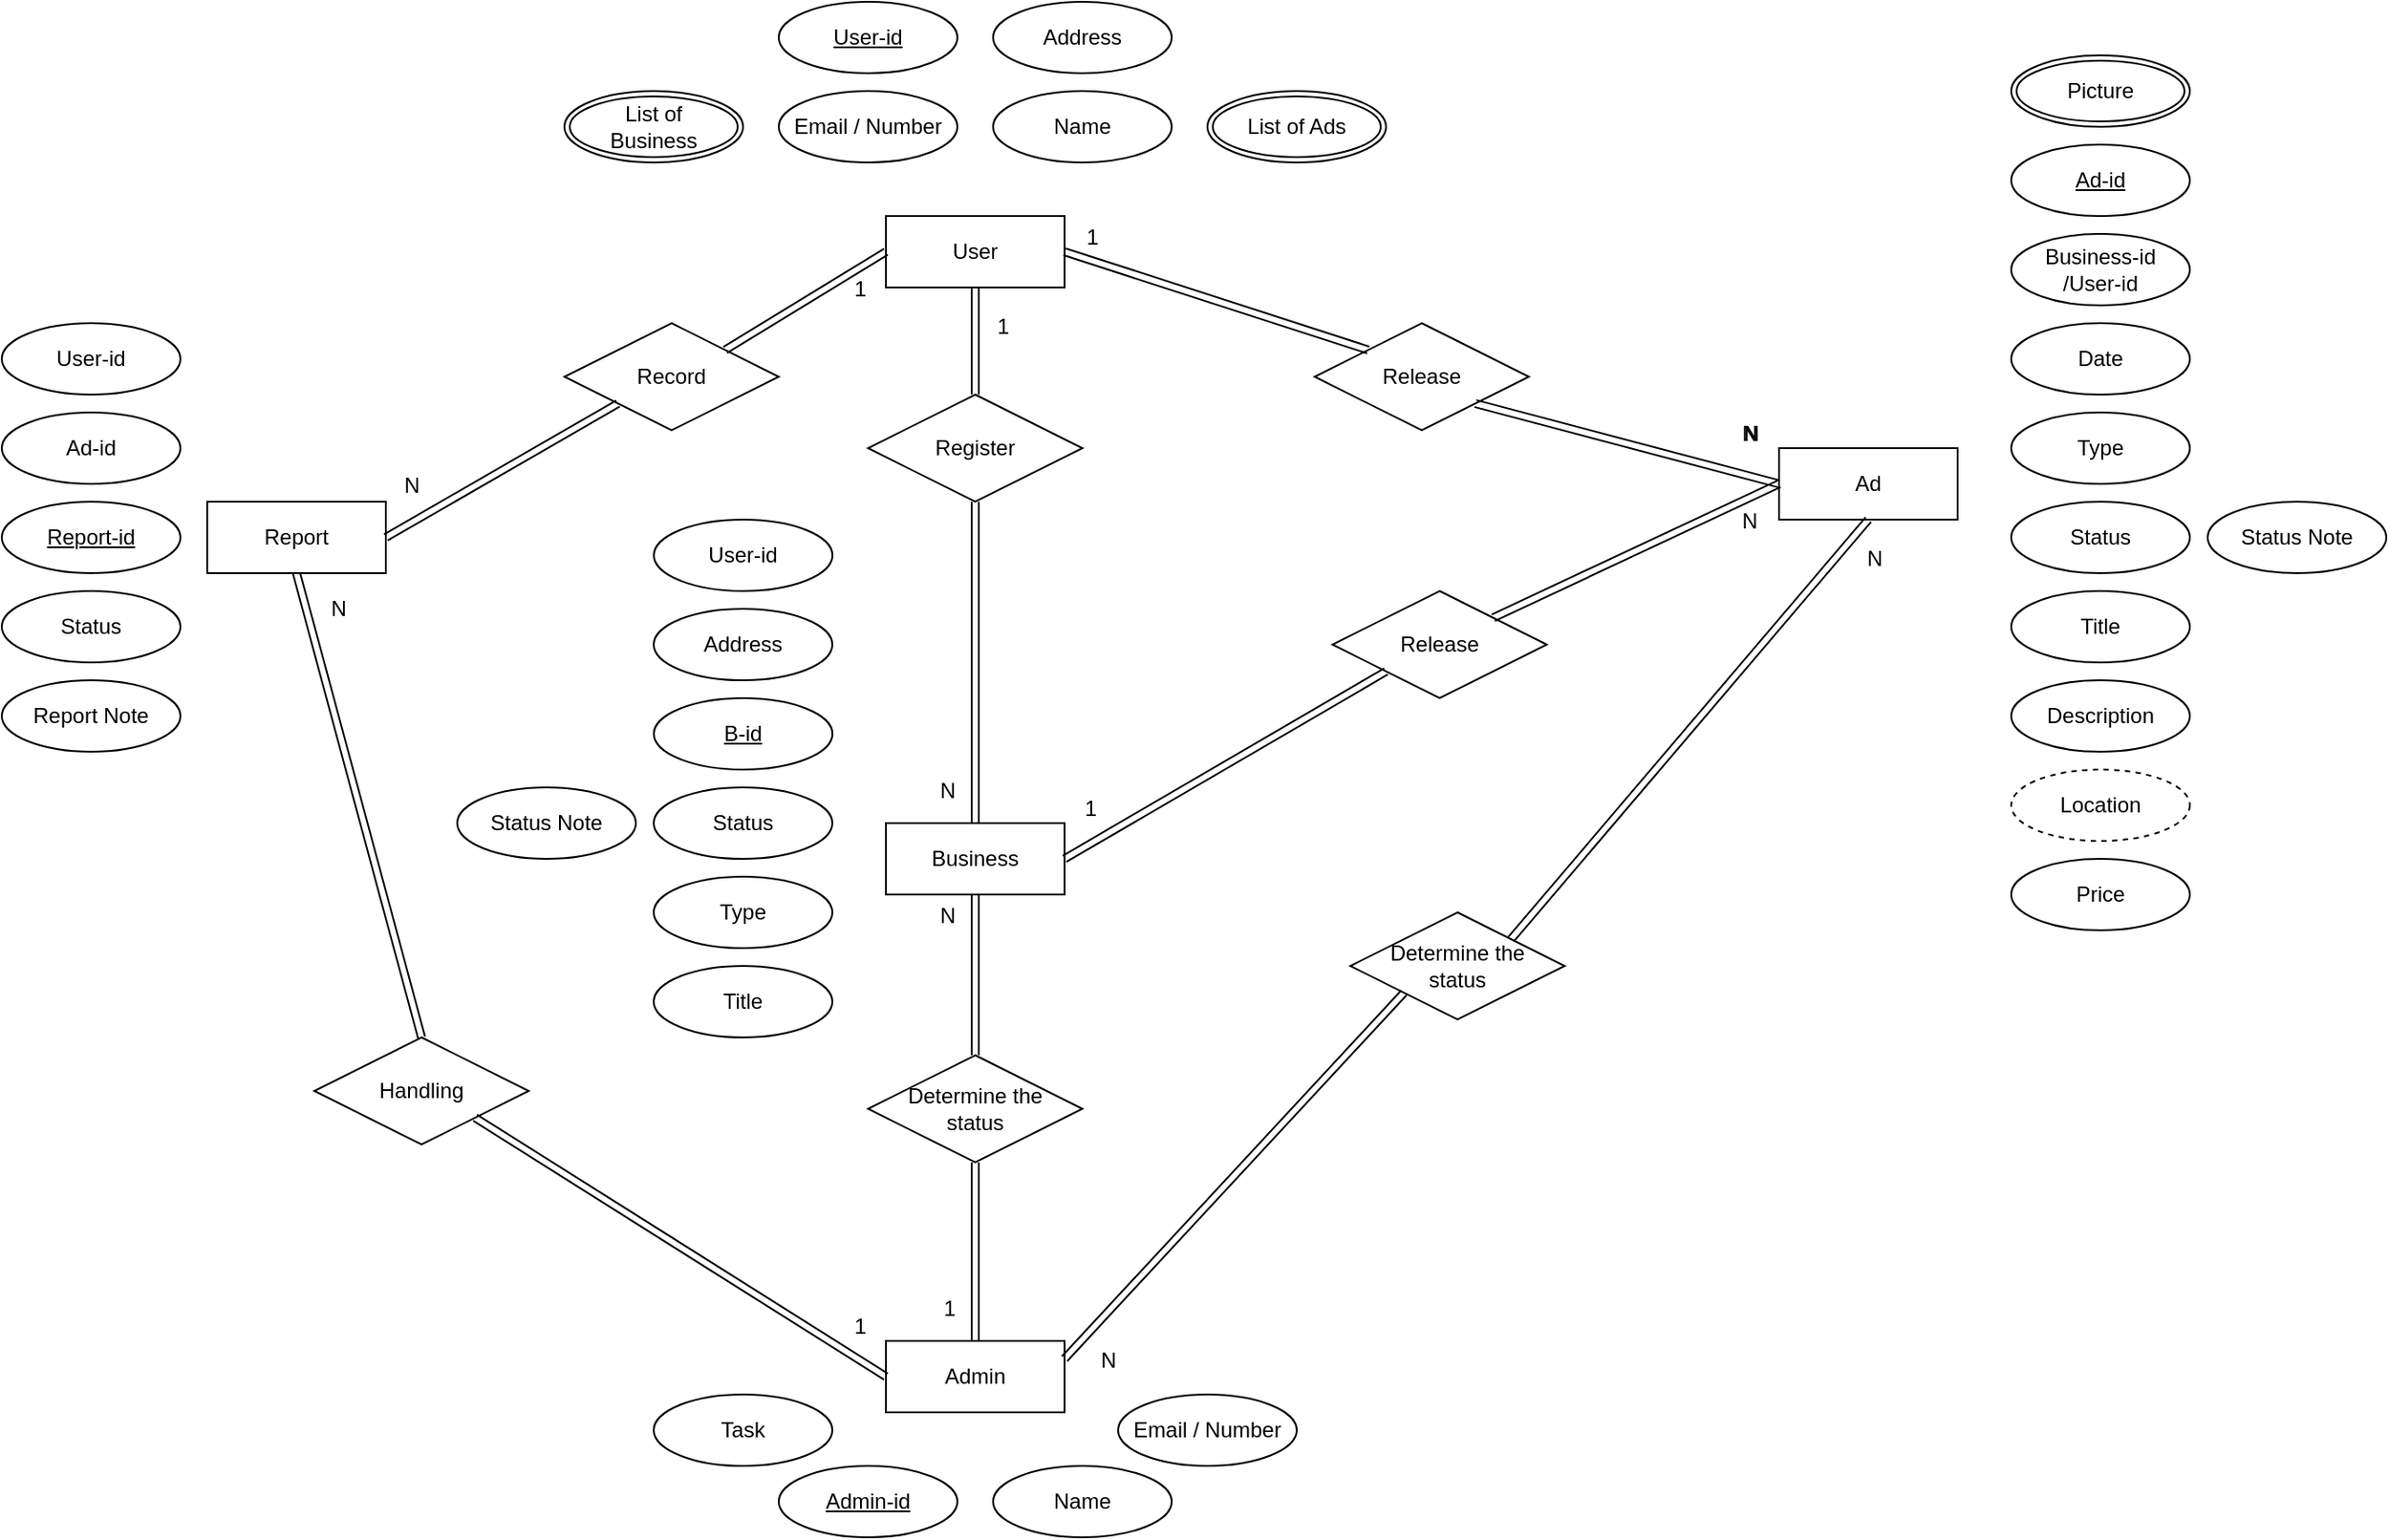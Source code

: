 <mxfile version="24.3.1" type="device">
  <diagram name="Page-1" id="U-ynId0NLzXUT7P6WxYB">
    <mxGraphModel dx="2759" dy="1027" grid="1" gridSize="10" guides="1" tooltips="1" connect="1" arrows="1" fold="1" page="1" pageScale="1" pageWidth="850" pageHeight="1100" math="0" shadow="0">
      <root>
        <mxCell id="0" />
        <mxCell id="1" parent="0" />
        <mxCell id="OLLfKfK8-iYXkt-Ylnlg-1" value="User" style="whiteSpace=wrap;html=1;align=center;" parent="1" vertex="1">
          <mxGeometry x="70" y="140" width="100" height="40" as="geometry" />
        </mxCell>
        <mxCell id="OLLfKfK8-iYXkt-Ylnlg-2" value="User-id" style="ellipse;whiteSpace=wrap;html=1;align=center;fontStyle=4;" parent="1" vertex="1">
          <mxGeometry x="10" y="20" width="100" height="40" as="geometry" />
        </mxCell>
        <mxCell id="OLLfKfK8-iYXkt-Ylnlg-3" value="Email / Nu&lt;span style=&quot;background-color: initial;&quot;&gt;mber&lt;/span&gt;" style="ellipse;whiteSpace=wrap;html=1;align=center;" parent="1" vertex="1">
          <mxGeometry x="10" y="70" width="100" height="40" as="geometry" />
        </mxCell>
        <mxCell id="OLLfKfK8-iYXkt-Ylnlg-5" value="Name" style="ellipse;whiteSpace=wrap;html=1;align=center;" parent="1" vertex="1">
          <mxGeometry x="130" y="70" width="100" height="40" as="geometry" />
        </mxCell>
        <mxCell id="OLLfKfK8-iYXkt-Ylnlg-7" value="Address" style="ellipse;whiteSpace=wrap;html=1;align=center;" parent="1" vertex="1">
          <mxGeometry x="130" y="20" width="100" height="40" as="geometry" />
        </mxCell>
        <mxCell id="OLLfKfK8-iYXkt-Ylnlg-10" value="Ad" style="whiteSpace=wrap;html=1;align=center;" parent="1" vertex="1">
          <mxGeometry x="570" y="270" width="100" height="40" as="geometry" />
        </mxCell>
        <mxCell id="OLLfKfK8-iYXkt-Ylnlg-11" value="Ad-id" style="ellipse;whiteSpace=wrap;html=1;align=center;fontStyle=4;" parent="1" vertex="1">
          <mxGeometry x="700" y="100" width="100" height="40" as="geometry" />
        </mxCell>
        <mxCell id="OLLfKfK8-iYXkt-Ylnlg-12" value="Business-id&lt;div&gt;/User-id&lt;/div&gt;" style="ellipse;whiteSpace=wrap;html=1;align=center;" parent="1" vertex="1">
          <mxGeometry x="700" y="150" width="100" height="40" as="geometry" />
        </mxCell>
        <mxCell id="OLLfKfK8-iYXkt-Ylnlg-13" value="Date" style="ellipse;whiteSpace=wrap;html=1;align=center;" parent="1" vertex="1">
          <mxGeometry x="700" y="200" width="100" height="40" as="geometry" />
        </mxCell>
        <mxCell id="OLLfKfK8-iYXkt-Ylnlg-14" value="Type" style="ellipse;whiteSpace=wrap;html=1;align=center;" parent="1" vertex="1">
          <mxGeometry x="700" y="250" width="100" height="40" as="geometry" />
        </mxCell>
        <mxCell id="OLLfKfK8-iYXkt-Ylnlg-16" value="Status" style="ellipse;whiteSpace=wrap;html=1;align=center;" parent="1" vertex="1">
          <mxGeometry x="700" y="300" width="100" height="40" as="geometry" />
        </mxCell>
        <mxCell id="OLLfKfK8-iYXkt-Ylnlg-17" value="Title" style="ellipse;whiteSpace=wrap;html=1;align=center;" parent="1" vertex="1">
          <mxGeometry x="700" y="350" width="100" height="40" as="geometry" />
        </mxCell>
        <mxCell id="OLLfKfK8-iYXkt-Ylnlg-18" value="Description" style="ellipse;whiteSpace=wrap;html=1;align=center;" parent="1" vertex="1">
          <mxGeometry x="700" y="400" width="100" height="40" as="geometry" />
        </mxCell>
        <mxCell id="OLLfKfK8-iYXkt-Ylnlg-19" value="Price" style="ellipse;whiteSpace=wrap;html=1;align=center;" parent="1" vertex="1">
          <mxGeometry x="700" y="500" width="100" height="40" as="geometry" />
        </mxCell>
        <mxCell id="OLLfKfK8-iYXkt-Ylnlg-21" value="Picture" style="ellipse;shape=doubleEllipse;margin=3;whiteSpace=wrap;html=1;align=center;" parent="1" vertex="1">
          <mxGeometry x="700" y="50" width="100" height="40" as="geometry" />
        </mxCell>
        <mxCell id="OLLfKfK8-iYXkt-Ylnlg-22" value="Location" style="ellipse;whiteSpace=wrap;html=1;align=center;dashed=1;" parent="1" vertex="1">
          <mxGeometry x="700" y="450" width="100" height="40" as="geometry" />
        </mxCell>
        <mxCell id="OLLfKfK8-iYXkt-Ylnlg-24" value="Admin-id" style="ellipse;whiteSpace=wrap;html=1;align=center;fontStyle=4;" parent="1" vertex="1">
          <mxGeometry x="10" y="840" width="100" height="40" as="geometry" />
        </mxCell>
        <mxCell id="OLLfKfK8-iYXkt-Ylnlg-27" value="Task" style="ellipse;whiteSpace=wrap;html=1;align=center;" parent="1" vertex="1">
          <mxGeometry x="-60" y="800" width="100" height="40" as="geometry" />
        </mxCell>
        <mxCell id="OLLfKfK8-iYXkt-Ylnlg-28" value="Name" style="ellipse;whiteSpace=wrap;html=1;align=center;" parent="1" vertex="1">
          <mxGeometry x="130" y="840" width="100" height="40" as="geometry" />
        </mxCell>
        <mxCell id="OLLfKfK8-iYXkt-Ylnlg-29" value="Admin" style="whiteSpace=wrap;html=1;align=center;" parent="1" vertex="1">
          <mxGeometry x="70" y="770" width="100" height="40" as="geometry" />
        </mxCell>
        <mxCell id="OLLfKfK8-iYXkt-Ylnlg-30" value="Email / Nu&lt;span style=&quot;background-color: initial;&quot;&gt;mber&lt;/span&gt;" style="ellipse;whiteSpace=wrap;html=1;align=center;" parent="1" vertex="1">
          <mxGeometry x="200" y="800" width="100" height="40" as="geometry" />
        </mxCell>
        <mxCell id="OLLfKfK8-iYXkt-Ylnlg-31" value="Business" style="whiteSpace=wrap;html=1;align=center;" parent="1" vertex="1">
          <mxGeometry x="70" y="480" width="100" height="40" as="geometry" />
        </mxCell>
        <mxCell id="VNMjvooEzAglU1BEHEmf-2" value="B-id" style="ellipse;whiteSpace=wrap;html=1;align=center;fontStyle=4;" vertex="1" parent="1">
          <mxGeometry x="-59.93" y="410" width="100" height="40" as="geometry" />
        </mxCell>
        <mxCell id="VNMjvooEzAglU1BEHEmf-3" value="Title" style="ellipse;whiteSpace=wrap;html=1;align=center;" vertex="1" parent="1">
          <mxGeometry x="-60" y="560" width="100" height="40" as="geometry" />
        </mxCell>
        <mxCell id="VNMjvooEzAglU1BEHEmf-4" value="Address" style="ellipse;whiteSpace=wrap;html=1;align=center;" vertex="1" parent="1">
          <mxGeometry x="-60" y="360" width="100" height="40" as="geometry" />
        </mxCell>
        <mxCell id="VNMjvooEzAglU1BEHEmf-5" value="Type" style="ellipse;whiteSpace=wrap;html=1;align=center;" vertex="1" parent="1">
          <mxGeometry x="-60" y="510" width="100" height="40" as="geometry" />
        </mxCell>
        <mxCell id="VNMjvooEzAglU1BEHEmf-6" value="User-id" style="ellipse;whiteSpace=wrap;html=1;align=center;" vertex="1" parent="1">
          <mxGeometry x="-59.93" y="310" width="100" height="40" as="geometry" />
        </mxCell>
        <mxCell id="VNMjvooEzAglU1BEHEmf-10" value="Status Note" style="ellipse;whiteSpace=wrap;html=1;align=center;" vertex="1" parent="1">
          <mxGeometry x="810" y="300" width="100" height="40" as="geometry" />
        </mxCell>
        <mxCell id="VNMjvooEzAglU1BEHEmf-11" value="Report" style="whiteSpace=wrap;html=1;align=center;" vertex="1" parent="1">
          <mxGeometry x="-310" y="300" width="100" height="40" as="geometry" />
        </mxCell>
        <mxCell id="VNMjvooEzAglU1BEHEmf-12" value="Report-id" style="ellipse;whiteSpace=wrap;html=1;align=center;fontStyle=4;" vertex="1" parent="1">
          <mxGeometry x="-425" y="300" width="100" height="40" as="geometry" />
        </mxCell>
        <mxCell id="VNMjvooEzAglU1BEHEmf-13" value="Ad-id" style="ellipse;whiteSpace=wrap;html=1;align=center;" vertex="1" parent="1">
          <mxGeometry x="-425" y="250" width="100" height="40" as="geometry" />
        </mxCell>
        <mxCell id="VNMjvooEzAglU1BEHEmf-14" value="User-id" style="ellipse;whiteSpace=wrap;html=1;align=center;" vertex="1" parent="1">
          <mxGeometry x="-425" y="200" width="100" height="40" as="geometry" />
        </mxCell>
        <mxCell id="VNMjvooEzAglU1BEHEmf-15" value="Report Note" style="ellipse;whiteSpace=wrap;html=1;align=center;" vertex="1" parent="1">
          <mxGeometry x="-425" y="400" width="100" height="40" as="geometry" />
        </mxCell>
        <mxCell id="VNMjvooEzAglU1BEHEmf-16" value="Status" style="ellipse;whiteSpace=wrap;html=1;align=center;" vertex="1" parent="1">
          <mxGeometry x="-425" y="350" width="100" height="40" as="geometry" />
        </mxCell>
        <mxCell id="VNMjvooEzAglU1BEHEmf-18" value="Release" style="shape=rhombus;perimeter=rhombusPerimeter;whiteSpace=wrap;html=1;align=center;" vertex="1" parent="1">
          <mxGeometry x="310" y="200" width="120" height="60" as="geometry" />
        </mxCell>
        <mxCell id="VNMjvooEzAglU1BEHEmf-19" value="" style="shape=link;html=1;rounded=0;entryX=0;entryY=0.5;entryDx=0;entryDy=0;exitX=1;exitY=1;exitDx=0;exitDy=0;" edge="1" parent="1" source="VNMjvooEzAglU1BEHEmf-18" target="OLLfKfK8-iYXkt-Ylnlg-10">
          <mxGeometry relative="1" as="geometry">
            <mxPoint x="130" y="300" as="sourcePoint" />
            <mxPoint x="290" y="300" as="targetPoint" />
          </mxGeometry>
        </mxCell>
        <mxCell id="VNMjvooEzAglU1BEHEmf-20" value="N" style="resizable=0;html=1;whiteSpace=wrap;align=right;verticalAlign=bottom;" connectable="0" vertex="1" parent="VNMjvooEzAglU1BEHEmf-19">
          <mxGeometry x="1" relative="1" as="geometry">
            <mxPoint x="-10" y="-20" as="offset" />
          </mxGeometry>
        </mxCell>
        <mxCell id="VNMjvooEzAglU1BEHEmf-23" value="" style="shape=link;html=1;rounded=0;entryX=1;entryY=0.5;entryDx=0;entryDy=0;exitX=0;exitY=0;exitDx=0;exitDy=0;" edge="1" parent="1" source="VNMjvooEzAglU1BEHEmf-18" target="OLLfKfK8-iYXkt-Ylnlg-1">
          <mxGeometry relative="1" as="geometry">
            <mxPoint x="130" y="300" as="sourcePoint" />
            <mxPoint x="290" y="300" as="targetPoint" />
          </mxGeometry>
        </mxCell>
        <mxCell id="VNMjvooEzAglU1BEHEmf-24" value="1" style="resizable=0;html=1;whiteSpace=wrap;align=right;verticalAlign=bottom;" connectable="0" vertex="1" parent="VNMjvooEzAglU1BEHEmf-23">
          <mxGeometry x="1" relative="1" as="geometry">
            <mxPoint x="20" as="offset" />
          </mxGeometry>
        </mxCell>
        <mxCell id="VNMjvooEzAglU1BEHEmf-25" value="Register" style="shape=rhombus;perimeter=rhombusPerimeter;whiteSpace=wrap;html=1;align=center;" vertex="1" parent="1">
          <mxGeometry x="60" y="240" width="120" height="60" as="geometry" />
        </mxCell>
        <mxCell id="VNMjvooEzAglU1BEHEmf-26" value="" style="shape=link;html=1;rounded=0;entryX=0.5;entryY=1;entryDx=0;entryDy=0;exitX=0.5;exitY=0;exitDx=0;exitDy=0;" edge="1" parent="1" source="VNMjvooEzAglU1BEHEmf-25" target="OLLfKfK8-iYXkt-Ylnlg-1">
          <mxGeometry relative="1" as="geometry">
            <mxPoint x="120" y="240" as="sourcePoint" />
            <mxPoint x="290" y="300" as="targetPoint" />
          </mxGeometry>
        </mxCell>
        <mxCell id="VNMjvooEzAglU1BEHEmf-27" value="1" style="resizable=0;html=1;whiteSpace=wrap;align=right;verticalAlign=bottom;" connectable="0" vertex="1" parent="VNMjvooEzAglU1BEHEmf-26">
          <mxGeometry x="1" relative="1" as="geometry">
            <mxPoint x="20" y="30" as="offset" />
          </mxGeometry>
        </mxCell>
        <mxCell id="VNMjvooEzAglU1BEHEmf-31" value="" style="shape=link;html=1;rounded=0;entryX=0.5;entryY=0;entryDx=0;entryDy=0;exitX=0.5;exitY=1;exitDx=0;exitDy=0;" edge="1" parent="1" source="VNMjvooEzAglU1BEHEmf-25" target="OLLfKfK8-iYXkt-Ylnlg-31">
          <mxGeometry relative="1" as="geometry">
            <mxPoint x="130" y="300" as="sourcePoint" />
            <mxPoint x="290" y="300" as="targetPoint" />
          </mxGeometry>
        </mxCell>
        <mxCell id="VNMjvooEzAglU1BEHEmf-32" value="N" style="resizable=0;html=1;whiteSpace=wrap;align=right;verticalAlign=bottom;" connectable="0" vertex="1" parent="VNMjvooEzAglU1BEHEmf-31">
          <mxGeometry x="1" relative="1" as="geometry">
            <mxPoint x="-10" y="-10" as="offset" />
          </mxGeometry>
        </mxCell>
        <mxCell id="VNMjvooEzAglU1BEHEmf-33" value="Release" style="shape=rhombus;perimeter=rhombusPerimeter;whiteSpace=wrap;html=1;align=center;" vertex="1" parent="1">
          <mxGeometry x="320" y="350" width="120" height="60" as="geometry" />
        </mxCell>
        <mxCell id="VNMjvooEzAglU1BEHEmf-34" value="" style="shape=link;html=1;rounded=0;entryX=0;entryY=0.5;entryDx=0;entryDy=0;exitX=1;exitY=0;exitDx=0;exitDy=0;" edge="1" parent="1" source="VNMjvooEzAglU1BEHEmf-33" target="OLLfKfK8-iYXkt-Ylnlg-10">
          <mxGeometry relative="1" as="geometry">
            <mxPoint x="130" y="460" as="sourcePoint" />
            <mxPoint x="570" y="450" as="targetPoint" />
          </mxGeometry>
        </mxCell>
        <mxCell id="VNMjvooEzAglU1BEHEmf-35" value="N" style="resizable=0;html=1;whiteSpace=wrap;align=right;verticalAlign=bottom;" connectable="0" vertex="1" parent="VNMjvooEzAglU1BEHEmf-34">
          <mxGeometry x="1" relative="1" as="geometry">
            <mxPoint x="-10" y="-20" as="offset" />
          </mxGeometry>
        </mxCell>
        <mxCell id="VNMjvooEzAglU1BEHEmf-36" value="" style="shape=link;html=1;rounded=0;entryX=1;entryY=0.5;entryDx=0;entryDy=0;exitX=0;exitY=1;exitDx=0;exitDy=0;" edge="1" parent="1" source="VNMjvooEzAglU1BEHEmf-33" target="OLLfKfK8-iYXkt-Ylnlg-31">
          <mxGeometry relative="1" as="geometry">
            <mxPoint x="130" y="460" as="sourcePoint" />
            <mxPoint x="170" y="320" as="targetPoint" />
          </mxGeometry>
        </mxCell>
        <mxCell id="VNMjvooEzAglU1BEHEmf-37" value="1" style="resizable=0;html=1;whiteSpace=wrap;align=right;verticalAlign=bottom;" connectable="0" vertex="1" parent="VNMjvooEzAglU1BEHEmf-36">
          <mxGeometry x="1" relative="1" as="geometry">
            <mxPoint x="20" y="-20" as="offset" />
          </mxGeometry>
        </mxCell>
        <mxCell id="VNMjvooEzAglU1BEHEmf-38" value="N" style="resizable=0;html=1;whiteSpace=wrap;align=right;verticalAlign=bottom;" connectable="0" vertex="1" parent="1">
          <mxGeometry x="570.002" y="269.999" as="geometry">
            <mxPoint x="-11" y="50" as="offset" />
          </mxGeometry>
        </mxCell>
        <mxCell id="VNMjvooEzAglU1BEHEmf-39" value="Record" style="shape=rhombus;perimeter=rhombusPerimeter;whiteSpace=wrap;html=1;align=center;" vertex="1" parent="1">
          <mxGeometry x="-110" y="200" width="120" height="60" as="geometry" />
        </mxCell>
        <mxCell id="VNMjvooEzAglU1BEHEmf-46" value="" style="shape=link;html=1;rounded=0;entryX=1;entryY=0.5;entryDx=0;entryDy=0;exitX=0;exitY=1;exitDx=0;exitDy=0;" edge="1" parent="1" source="VNMjvooEzAglU1BEHEmf-39" target="VNMjvooEzAglU1BEHEmf-11">
          <mxGeometry relative="1" as="geometry">
            <mxPoint x="70" y="350" as="sourcePoint" />
            <mxPoint x="230" y="350" as="targetPoint" />
          </mxGeometry>
        </mxCell>
        <mxCell id="VNMjvooEzAglU1BEHEmf-47" value="N" style="resizable=0;html=1;whiteSpace=wrap;align=right;verticalAlign=bottom;" connectable="0" vertex="1" parent="VNMjvooEzAglU1BEHEmf-46">
          <mxGeometry x="1" relative="1" as="geometry">
            <mxPoint x="20" y="-20" as="offset" />
          </mxGeometry>
        </mxCell>
        <mxCell id="VNMjvooEzAglU1BEHEmf-48" value="" style="shape=link;html=1;rounded=0;entryX=0;entryY=0.5;entryDx=0;entryDy=0;exitX=1;exitY=0;exitDx=0;exitDy=0;" edge="1" parent="1" source="VNMjvooEzAglU1BEHEmf-39" target="OLLfKfK8-iYXkt-Ylnlg-1">
          <mxGeometry relative="1" as="geometry">
            <mxPoint x="70" y="350" as="sourcePoint" />
            <mxPoint x="230" y="350" as="targetPoint" />
          </mxGeometry>
        </mxCell>
        <mxCell id="VNMjvooEzAglU1BEHEmf-49" value="1" style="resizable=0;html=1;whiteSpace=wrap;align=right;verticalAlign=bottom;" connectable="0" vertex="1" parent="VNMjvooEzAglU1BEHEmf-48">
          <mxGeometry x="1" relative="1" as="geometry">
            <mxPoint x="-10" y="30" as="offset" />
          </mxGeometry>
        </mxCell>
        <mxCell id="VNMjvooEzAglU1BEHEmf-50" value="Determine the&lt;div&gt;status&lt;/div&gt;" style="shape=rhombus;perimeter=rhombusPerimeter;whiteSpace=wrap;html=1;align=center;" vertex="1" parent="1">
          <mxGeometry x="330" y="530" width="120" height="60" as="geometry" />
        </mxCell>
        <mxCell id="VNMjvooEzAglU1BEHEmf-52" value="" style="shape=link;html=1;rounded=0;entryX=0.5;entryY=1;entryDx=0;entryDy=0;exitX=1;exitY=0;exitDx=0;exitDy=0;" edge="1" parent="1" source="VNMjvooEzAglU1BEHEmf-50" target="OLLfKfK8-iYXkt-Ylnlg-10">
          <mxGeometry relative="1" as="geometry">
            <mxPoint x="70" y="650" as="sourcePoint" />
            <mxPoint x="230" y="650" as="targetPoint" />
          </mxGeometry>
        </mxCell>
        <mxCell id="VNMjvooEzAglU1BEHEmf-53" value="N" style="resizable=0;html=1;whiteSpace=wrap;align=right;verticalAlign=bottom;" connectable="0" vertex="1" parent="VNMjvooEzAglU1BEHEmf-52">
          <mxGeometry x="1" relative="1" as="geometry">
            <mxPoint x="10" y="30" as="offset" />
          </mxGeometry>
        </mxCell>
        <mxCell id="VNMjvooEzAglU1BEHEmf-54" value="List of Ads" style="ellipse;shape=doubleEllipse;margin=3;whiteSpace=wrap;html=1;align=center;" vertex="1" parent="1">
          <mxGeometry x="250" y="70" width="100" height="40" as="geometry" />
        </mxCell>
        <mxCell id="VNMjvooEzAglU1BEHEmf-56" value="List of&lt;div&gt;Business&lt;/div&gt;" style="ellipse;shape=doubleEllipse;margin=3;whiteSpace=wrap;html=1;align=center;" vertex="1" parent="1">
          <mxGeometry x="-110" y="70" width="100" height="40" as="geometry" />
        </mxCell>
        <mxCell id="VNMjvooEzAglU1BEHEmf-58" value="" style="shape=link;html=1;rounded=0;entryX=1;entryY=0.25;entryDx=0;entryDy=0;exitX=0;exitY=1;exitDx=0;exitDy=0;" edge="1" parent="1" source="VNMjvooEzAglU1BEHEmf-50" target="OLLfKfK8-iYXkt-Ylnlg-29">
          <mxGeometry relative="1" as="geometry">
            <mxPoint x="140" y="360" as="sourcePoint" />
            <mxPoint x="210" y="740" as="targetPoint" />
          </mxGeometry>
        </mxCell>
        <mxCell id="VNMjvooEzAglU1BEHEmf-59" value="N" style="resizable=0;html=1;whiteSpace=wrap;align=right;verticalAlign=bottom;" connectable="0" vertex="1" parent="VNMjvooEzAglU1BEHEmf-58">
          <mxGeometry x="1" relative="1" as="geometry">
            <mxPoint x="30" y="10" as="offset" />
          </mxGeometry>
        </mxCell>
        <mxCell id="VNMjvooEzAglU1BEHEmf-60" value="Determine the&lt;div&gt;status&lt;/div&gt;" style="shape=rhombus;perimeter=rhombusPerimeter;whiteSpace=wrap;html=1;align=center;" vertex="1" parent="1">
          <mxGeometry x="60" y="610" width="120" height="60" as="geometry" />
        </mxCell>
        <mxCell id="VNMjvooEzAglU1BEHEmf-61" value="" style="shape=link;html=1;rounded=0;entryX=0.5;entryY=1;entryDx=0;entryDy=0;exitX=0.5;exitY=0;exitDx=0;exitDy=0;" edge="1" parent="1" source="VNMjvooEzAglU1BEHEmf-60" target="OLLfKfK8-iYXkt-Ylnlg-31">
          <mxGeometry relative="1" as="geometry">
            <mxPoint x="120" y="620" as="sourcePoint" />
            <mxPoint x="300" y="700" as="targetPoint" />
          </mxGeometry>
        </mxCell>
        <mxCell id="VNMjvooEzAglU1BEHEmf-62" value="N" style="resizable=0;html=1;whiteSpace=wrap;align=right;verticalAlign=bottom;" connectable="0" vertex="1" parent="VNMjvooEzAglU1BEHEmf-61">
          <mxGeometry x="1" relative="1" as="geometry">
            <mxPoint x="-10" y="20" as="offset" />
          </mxGeometry>
        </mxCell>
        <mxCell id="VNMjvooEzAglU1BEHEmf-63" value="" style="shape=link;html=1;rounded=0;exitX=0.5;exitY=1;exitDx=0;exitDy=0;entryX=0.5;entryY=0;entryDx=0;entryDy=0;" edge="1" parent="1" source="VNMjvooEzAglU1BEHEmf-60" target="OLLfKfK8-iYXkt-Ylnlg-29">
          <mxGeometry relative="1" as="geometry">
            <mxPoint x="140" y="700" as="sourcePoint" />
            <mxPoint x="300" y="700" as="targetPoint" />
          </mxGeometry>
        </mxCell>
        <mxCell id="VNMjvooEzAglU1BEHEmf-64" value="1" style="resizable=0;html=1;whiteSpace=wrap;align=right;verticalAlign=bottom;" connectable="0" vertex="1" parent="VNMjvooEzAglU1BEHEmf-63">
          <mxGeometry x="1" relative="1" as="geometry">
            <mxPoint x="-10" y="-10" as="offset" />
          </mxGeometry>
        </mxCell>
        <mxCell id="VNMjvooEzAglU1BEHEmf-65" value="Handling" style="shape=rhombus;perimeter=rhombusPerimeter;whiteSpace=wrap;html=1;align=center;" vertex="1" parent="1">
          <mxGeometry x="-250" y="600" width="120" height="60" as="geometry" />
        </mxCell>
        <mxCell id="VNMjvooEzAglU1BEHEmf-66" value="" style="shape=link;html=1;rounded=0;entryX=0.5;entryY=1;entryDx=0;entryDy=0;exitX=0.5;exitY=0;exitDx=0;exitDy=0;" edge="1" parent="1" source="VNMjvooEzAglU1BEHEmf-65" target="VNMjvooEzAglU1BEHEmf-11">
          <mxGeometry relative="1" as="geometry">
            <mxPoint x="140" y="700" as="sourcePoint" />
            <mxPoint x="300" y="700" as="targetPoint" />
          </mxGeometry>
        </mxCell>
        <mxCell id="VNMjvooEzAglU1BEHEmf-67" value="N" style="resizable=0;html=1;whiteSpace=wrap;align=right;verticalAlign=bottom;" connectable="0" vertex="1" parent="VNMjvooEzAglU1BEHEmf-66">
          <mxGeometry x="1" relative="1" as="geometry">
            <mxPoint x="30" y="29" as="offset" />
          </mxGeometry>
        </mxCell>
        <mxCell id="VNMjvooEzAglU1BEHEmf-68" value="" style="shape=link;html=1;rounded=0;exitX=1;exitY=1;exitDx=0;exitDy=0;entryX=0;entryY=0.5;entryDx=0;entryDy=0;" edge="1" parent="1" source="VNMjvooEzAglU1BEHEmf-65" target="OLLfKfK8-iYXkt-Ylnlg-29">
          <mxGeometry relative="1" as="geometry">
            <mxPoint x="140" y="700" as="sourcePoint" />
            <mxPoint x="300" y="700" as="targetPoint" />
          </mxGeometry>
        </mxCell>
        <mxCell id="VNMjvooEzAglU1BEHEmf-69" value="1" style="resizable=0;html=1;whiteSpace=wrap;align=right;verticalAlign=bottom;" connectable="0" vertex="1" parent="VNMjvooEzAglU1BEHEmf-68">
          <mxGeometry x="1" relative="1" as="geometry">
            <mxPoint x="-10" y="-20" as="offset" />
          </mxGeometry>
        </mxCell>
        <mxCell id="VNMjvooEzAglU1BEHEmf-70" value="Status" style="ellipse;whiteSpace=wrap;html=1;align=center;" vertex="1" parent="1">
          <mxGeometry x="-60" y="460" width="100" height="40" as="geometry" />
        </mxCell>
        <mxCell id="VNMjvooEzAglU1BEHEmf-71" value="Status Note" style="ellipse;whiteSpace=wrap;html=1;align=center;" vertex="1" parent="1">
          <mxGeometry x="-170" y="460" width="100" height="40" as="geometry" />
        </mxCell>
      </root>
    </mxGraphModel>
  </diagram>
</mxfile>
